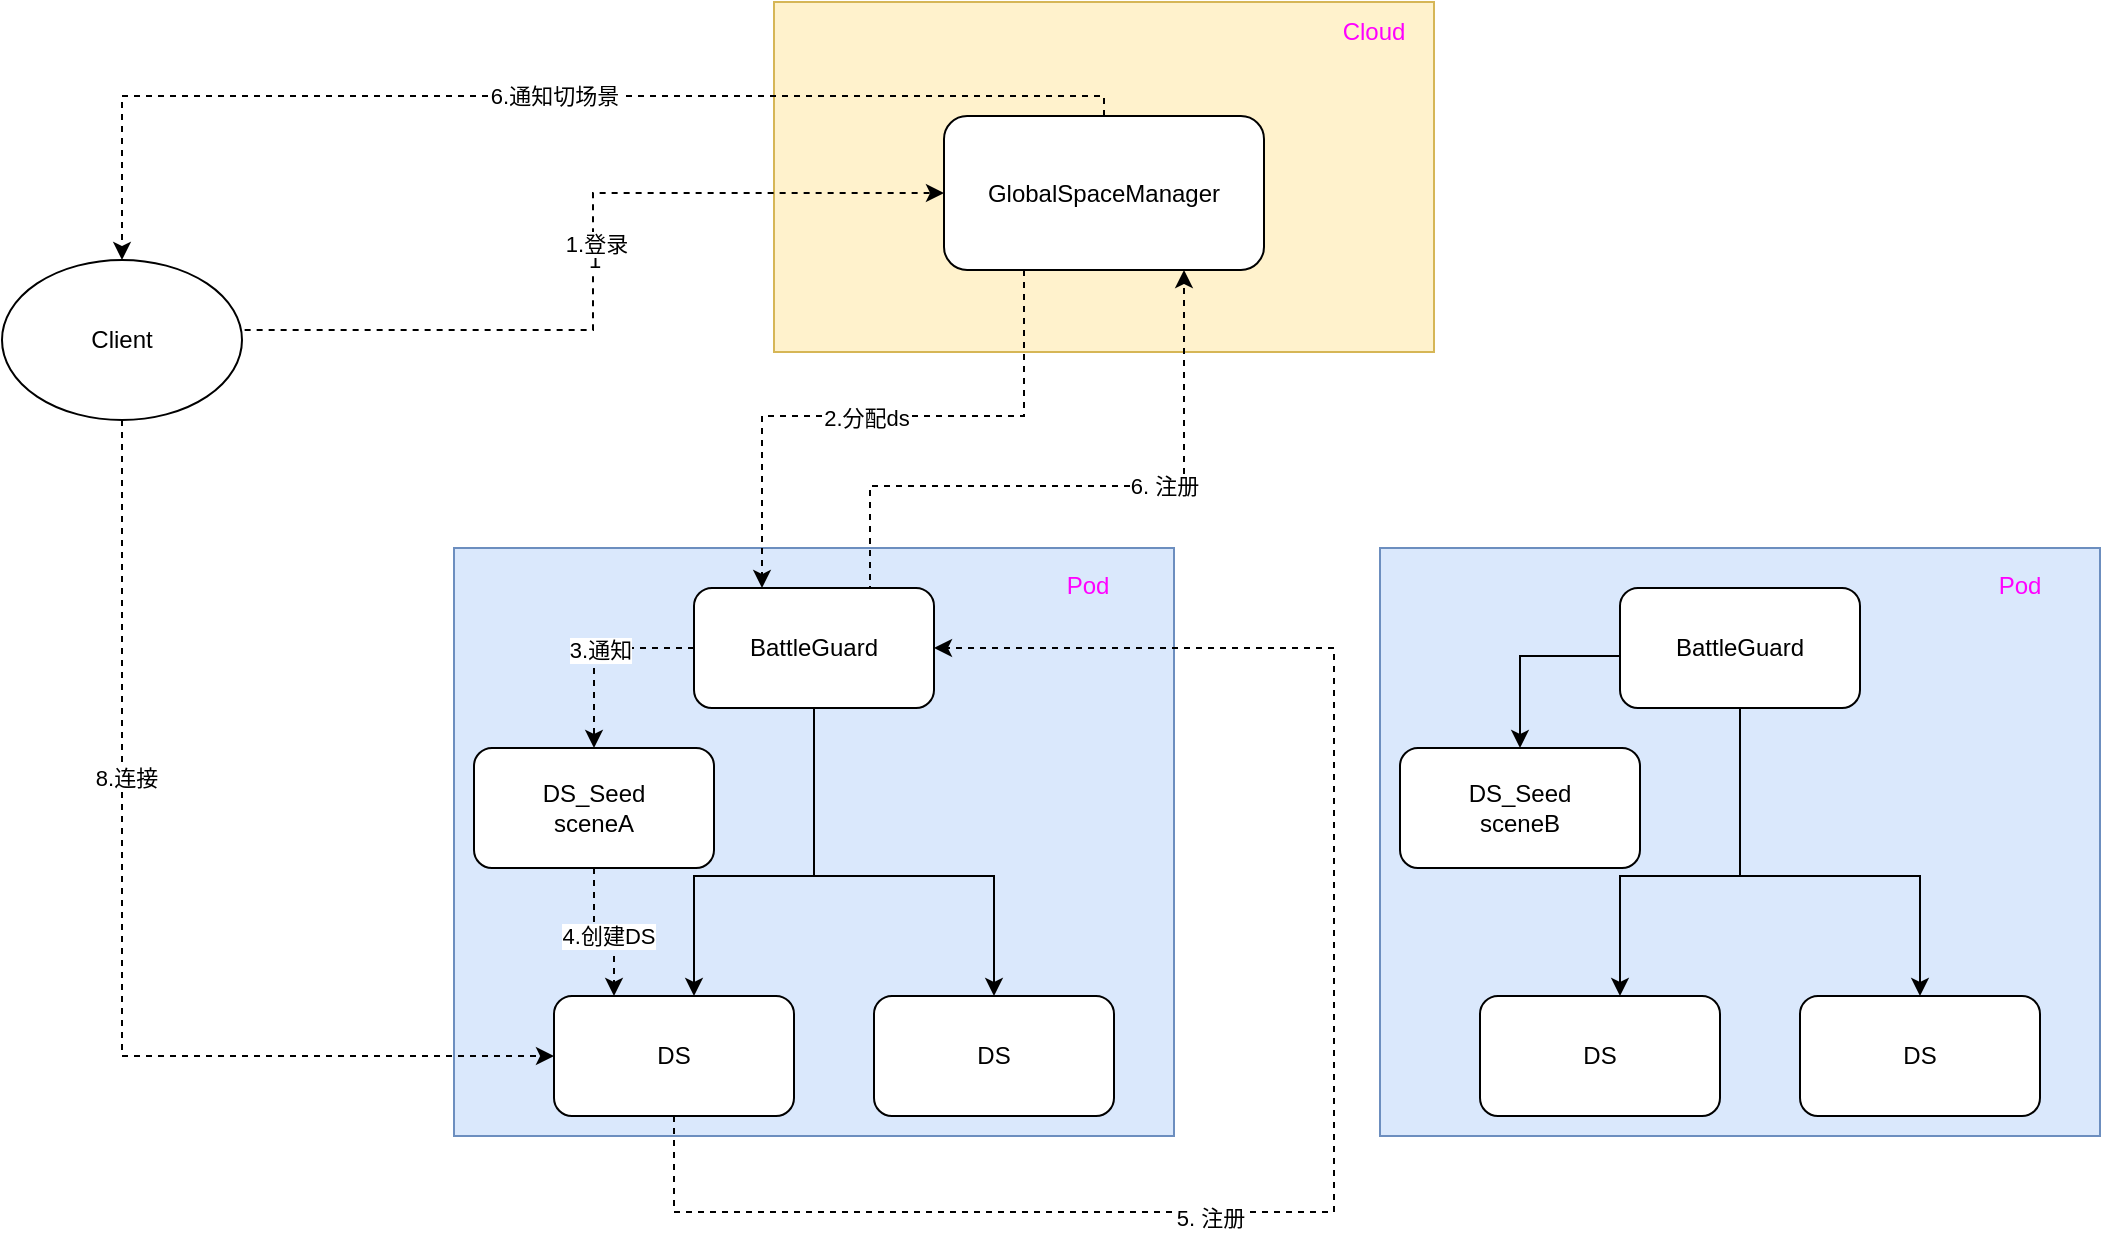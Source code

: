 <mxfile version="24.7.17">
  <diagram name="第 1 页" id="R6OtPHjs4i7weJ-paRmS">
    <mxGraphModel dx="1434" dy="844" grid="0" gridSize="10" guides="1" tooltips="0" connect="1" arrows="1" fold="1" page="0" pageScale="1" pageWidth="827" pageHeight="1169" math="0" shadow="0">
      <root>
        <mxCell id="0" />
        <mxCell id="1" parent="0" />
        <mxCell id="4oE0jzgOYahv-gc3Ou6W-43" value="" style="rounded=0;whiteSpace=wrap;html=1;fillColor=#fff2cc;strokeColor=#d6b656;" parent="1" vertex="1">
          <mxGeometry x="640" y="383" width="330" height="175" as="geometry" />
        </mxCell>
        <mxCell id="4oE0jzgOYahv-gc3Ou6W-34" value="" style="rounded=0;whiteSpace=wrap;html=1;fillColor=#dae8fc;strokeColor=#6c8ebf;" parent="1" vertex="1">
          <mxGeometry x="480" y="656" width="360" height="294" as="geometry" />
        </mxCell>
        <mxCell id="4oE0jzgOYahv-gc3Ou6W-11" value="1" style="edgeStyle=orthogonalEdgeStyle;rounded=0;orthogonalLoop=1;jettySize=auto;html=1;exitX=1.011;exitY=0.438;exitDx=0;exitDy=0;exitPerimeter=0;dashed=1;" parent="1" source="4oE0jzgOYahv-gc3Ou6W-26" target="4oE0jzgOYahv-gc3Ou6W-2" edge="1">
          <mxGeometry relative="1" as="geometry">
            <mxPoint x="530" y="540" as="sourcePoint" />
          </mxGeometry>
        </mxCell>
        <mxCell id="4oE0jzgOYahv-gc3Ou6W-12" value="1.登录" style="edgeLabel;html=1;align=center;verticalAlign=middle;resizable=0;points=[];" parent="4oE0jzgOYahv-gc3Ou6W-11" vertex="1" connectable="0">
          <mxGeometry x="0.039" y="-1" relative="1" as="geometry">
            <mxPoint as="offset" />
          </mxGeometry>
        </mxCell>
        <mxCell id="4oE0jzgOYahv-gc3Ou6W-23" style="edgeStyle=orthogonalEdgeStyle;rounded=0;orthogonalLoop=1;jettySize=auto;html=1;entryX=0;entryY=0.5;entryDx=0;entryDy=0;exitX=0.5;exitY=1;exitDx=0;exitDy=0;dashed=1;" parent="1" source="4oE0jzgOYahv-gc3Ou6W-26" target="4oE0jzgOYahv-gc3Ou6W-4" edge="1">
          <mxGeometry relative="1" as="geometry">
            <mxPoint x="460.0" y="570" as="sourcePoint" />
            <Array as="points">
              <mxPoint x="314" y="910" />
            </Array>
          </mxGeometry>
        </mxCell>
        <mxCell id="4oE0jzgOYahv-gc3Ou6W-25" value="8.连接" style="edgeLabel;html=1;align=center;verticalAlign=middle;resizable=0;points=[];" parent="4oE0jzgOYahv-gc3Ou6W-23" vertex="1" connectable="0">
          <mxGeometry x="-0.329" y="2" relative="1" as="geometry">
            <mxPoint as="offset" />
          </mxGeometry>
        </mxCell>
        <mxCell id="4oE0jzgOYahv-gc3Ou6W-7" style="edgeStyle=orthogonalEdgeStyle;rounded=0;orthogonalLoop=1;jettySize=auto;html=1;dashed=1;exitX=0.25;exitY=1;exitDx=0;exitDy=0;" parent="1" source="4oE0jzgOYahv-gc3Ou6W-2" target="4oE0jzgOYahv-gc3Ou6W-6" edge="1">
          <mxGeometry relative="1" as="geometry">
            <Array as="points">
              <mxPoint x="765" y="590" />
              <mxPoint x="634" y="590" />
            </Array>
          </mxGeometry>
        </mxCell>
        <mxCell id="4oE0jzgOYahv-gc3Ou6W-13" value="2.分配ds" style="edgeLabel;html=1;align=center;verticalAlign=middle;resizable=0;points=[];" parent="4oE0jzgOYahv-gc3Ou6W-7" vertex="1" connectable="0">
          <mxGeometry x="0.051" y="1" relative="1" as="geometry">
            <mxPoint as="offset" />
          </mxGeometry>
        </mxCell>
        <mxCell id="4oE0jzgOYahv-gc3Ou6W-19" style="edgeStyle=orthogonalEdgeStyle;rounded=0;orthogonalLoop=1;jettySize=auto;html=1;entryX=0.5;entryY=0;entryDx=0;entryDy=0;dashed=1;exitX=0.5;exitY=0;exitDx=0;exitDy=0;" parent="1" source="4oE0jzgOYahv-gc3Ou6W-2" target="4oE0jzgOYahv-gc3Ou6W-26" edge="1">
          <mxGeometry relative="1" as="geometry">
            <mxPoint x="460" y="500" as="targetPoint" />
            <Array as="points">
              <mxPoint x="800" y="430" />
              <mxPoint x="414" y="430" />
            </Array>
          </mxGeometry>
        </mxCell>
        <mxCell id="4oE0jzgOYahv-gc3Ou6W-22" value="6.通知切场景" style="edgeLabel;html=1;align=center;verticalAlign=middle;resizable=0;points=[];" parent="4oE0jzgOYahv-gc3Ou6W-19" vertex="1" connectable="0">
          <mxGeometry x="-0.022" relative="1" as="geometry">
            <mxPoint as="offset" />
          </mxGeometry>
        </mxCell>
        <mxCell id="4oE0jzgOYahv-gc3Ou6W-2" value="GlobalSpaceManager" style="rounded=1;whiteSpace=wrap;html=1;" parent="1" vertex="1">
          <mxGeometry x="725" y="440" width="160" height="77" as="geometry" />
        </mxCell>
        <mxCell id="4oE0jzgOYahv-gc3Ou6W-9" style="edgeStyle=orthogonalEdgeStyle;rounded=0;orthogonalLoop=1;jettySize=auto;html=1;dashed=1;entryX=0.25;entryY=0;entryDx=0;entryDy=0;" parent="1" source="4oE0jzgOYahv-gc3Ou6W-3" target="4oE0jzgOYahv-gc3Ou6W-4" edge="1">
          <mxGeometry relative="1" as="geometry">
            <Array as="points" />
          </mxGeometry>
        </mxCell>
        <mxCell id="4oE0jzgOYahv-gc3Ou6W-15" value="4.创建DS" style="edgeLabel;html=1;align=center;verticalAlign=middle;resizable=0;points=[];" parent="4oE0jzgOYahv-gc3Ou6W-9" vertex="1" connectable="0">
          <mxGeometry x="0.042" y="-2" relative="1" as="geometry">
            <mxPoint as="offset" />
          </mxGeometry>
        </mxCell>
        <mxCell id="4oE0jzgOYahv-gc3Ou6W-3" value="DS_Seed&lt;br&gt;sceneA" style="rounded=1;whiteSpace=wrap;html=1;" parent="1" vertex="1">
          <mxGeometry x="490" y="756" width="120" height="60" as="geometry" />
        </mxCell>
        <mxCell id="4oE0jzgOYahv-gc3Ou6W-17" style="edgeStyle=orthogonalEdgeStyle;rounded=0;orthogonalLoop=1;jettySize=auto;html=1;dashed=1;exitX=0.5;exitY=1;exitDx=0;exitDy=0;entryX=1;entryY=0.5;entryDx=0;entryDy=0;" parent="1" source="4oE0jzgOYahv-gc3Ou6W-4" target="4oE0jzgOYahv-gc3Ou6W-6" edge="1">
          <mxGeometry relative="1" as="geometry">
            <Array as="points">
              <mxPoint x="590" y="988" />
              <mxPoint x="920" y="988" />
              <mxPoint x="920" y="706" />
            </Array>
          </mxGeometry>
        </mxCell>
        <mxCell id="GztpzwyUtiFWnYNijwIe-10" value="5. 注册" style="edgeLabel;html=1;align=center;verticalAlign=middle;resizable=0;points=[];" vertex="1" connectable="0" parent="4oE0jzgOYahv-gc3Ou6W-17">
          <mxGeometry x="-0.265" y="-3" relative="1" as="geometry">
            <mxPoint as="offset" />
          </mxGeometry>
        </mxCell>
        <mxCell id="4oE0jzgOYahv-gc3Ou6W-4" value="DS" style="rounded=1;whiteSpace=wrap;html=1;" parent="1" vertex="1">
          <mxGeometry x="530" y="880" width="120" height="60" as="geometry" />
        </mxCell>
        <mxCell id="4oE0jzgOYahv-gc3Ou6W-8" style="edgeStyle=orthogonalEdgeStyle;rounded=0;orthogonalLoop=1;jettySize=auto;html=1;entryX=0.5;entryY=0;entryDx=0;entryDy=0;exitX=0;exitY=0.5;exitDx=0;exitDy=0;dashed=1;" parent="1" source="4oE0jzgOYahv-gc3Ou6W-6" target="4oE0jzgOYahv-gc3Ou6W-3" edge="1">
          <mxGeometry relative="1" as="geometry" />
        </mxCell>
        <mxCell id="4oE0jzgOYahv-gc3Ou6W-14" value="3.通知" style="edgeLabel;html=1;align=center;verticalAlign=middle;resizable=0;points=[];" parent="4oE0jzgOYahv-gc3Ou6W-8" vertex="1" connectable="0">
          <mxGeometry x="0.008" y="3" relative="1" as="geometry">
            <mxPoint as="offset" />
          </mxGeometry>
        </mxCell>
        <mxCell id="4oE0jzgOYahv-gc3Ou6W-45" style="edgeStyle=orthogonalEdgeStyle;rounded=0;orthogonalLoop=1;jettySize=auto;html=1;" parent="1" source="4oE0jzgOYahv-gc3Ou6W-6" edge="1">
          <mxGeometry relative="1" as="geometry">
            <mxPoint x="600" y="880" as="targetPoint" />
            <Array as="points">
              <mxPoint x="660" y="820" />
              <mxPoint x="600" y="820" />
            </Array>
          </mxGeometry>
        </mxCell>
        <mxCell id="4oE0jzgOYahv-gc3Ou6W-46" style="edgeStyle=orthogonalEdgeStyle;rounded=0;orthogonalLoop=1;jettySize=auto;html=1;entryX=0.5;entryY=0;entryDx=0;entryDy=0;" parent="1" source="4oE0jzgOYahv-gc3Ou6W-6" target="4oE0jzgOYahv-gc3Ou6W-28" edge="1">
          <mxGeometry relative="1" as="geometry">
            <Array as="points">
              <mxPoint x="660" y="820" />
              <mxPoint x="750" y="820" />
            </Array>
          </mxGeometry>
        </mxCell>
        <mxCell id="GztpzwyUtiFWnYNijwIe-11" style="edgeStyle=orthogonalEdgeStyle;rounded=0;orthogonalLoop=1;jettySize=auto;html=1;entryX=0.75;entryY=1;entryDx=0;entryDy=0;exitX=0.75;exitY=0;exitDx=0;exitDy=0;dashed=1;" edge="1" parent="1" source="4oE0jzgOYahv-gc3Ou6W-6" target="4oE0jzgOYahv-gc3Ou6W-2">
          <mxGeometry relative="1" as="geometry">
            <Array as="points">
              <mxPoint x="688" y="676" />
              <mxPoint x="688" y="625" />
              <mxPoint x="845" y="625" />
            </Array>
          </mxGeometry>
        </mxCell>
        <mxCell id="GztpzwyUtiFWnYNijwIe-14" value="6. 注册" style="edgeLabel;html=1;align=center;verticalAlign=middle;resizable=0;points=[];" vertex="1" connectable="0" parent="GztpzwyUtiFWnYNijwIe-11">
          <mxGeometry x="0.258" relative="1" as="geometry">
            <mxPoint as="offset" />
          </mxGeometry>
        </mxCell>
        <mxCell id="4oE0jzgOYahv-gc3Ou6W-6" value="BattleGuard" style="rounded=1;whiteSpace=wrap;html=1;" parent="1" vertex="1">
          <mxGeometry x="600" y="676" width="120" height="60" as="geometry" />
        </mxCell>
        <mxCell id="4oE0jzgOYahv-gc3Ou6W-26" value="Client" style="ellipse;whiteSpace=wrap;html=1;" parent="1" vertex="1">
          <mxGeometry x="254" y="512" width="120" height="80" as="geometry" />
        </mxCell>
        <mxCell id="4oE0jzgOYahv-gc3Ou6W-28" value="DS" style="rounded=1;whiteSpace=wrap;html=1;" parent="1" vertex="1">
          <mxGeometry x="690" y="880" width="120" height="60" as="geometry" />
        </mxCell>
        <mxCell id="4oE0jzgOYahv-gc3Ou6W-49" value="Cloud" style="text;html=1;strokeColor=none;fillColor=none;align=center;verticalAlign=middle;whiteSpace=wrap;rounded=0;fontColor=#FF00FF;" parent="1" vertex="1">
          <mxGeometry x="910" y="383" width="60" height="30" as="geometry" />
        </mxCell>
        <mxCell id="4oE0jzgOYahv-gc3Ou6W-50" value="Pod" style="text;html=1;strokeColor=none;fillColor=none;align=center;verticalAlign=middle;whiteSpace=wrap;rounded=0;fontColor=#FF00FF;" parent="1" vertex="1">
          <mxGeometry x="767" y="660" width="60" height="30" as="geometry" />
        </mxCell>
        <mxCell id="GztpzwyUtiFWnYNijwIe-1" value="" style="rounded=0;whiteSpace=wrap;html=1;fillColor=#dae8fc;strokeColor=#6c8ebf;" vertex="1" parent="1">
          <mxGeometry x="943" y="656" width="360" height="294" as="geometry" />
        </mxCell>
        <mxCell id="GztpzwyUtiFWnYNijwIe-2" value="DS_Seed&lt;br&gt;sceneB" style="rounded=1;whiteSpace=wrap;html=1;" vertex="1" parent="1">
          <mxGeometry x="953" y="756" width="120" height="60" as="geometry" />
        </mxCell>
        <mxCell id="GztpzwyUtiFWnYNijwIe-3" value="DS" style="rounded=1;whiteSpace=wrap;html=1;" vertex="1" parent="1">
          <mxGeometry x="993" y="880" width="120" height="60" as="geometry" />
        </mxCell>
        <mxCell id="GztpzwyUtiFWnYNijwIe-4" style="edgeStyle=orthogonalEdgeStyle;rounded=0;orthogonalLoop=1;jettySize=auto;html=1;" edge="1" parent="1" source="GztpzwyUtiFWnYNijwIe-6">
          <mxGeometry relative="1" as="geometry">
            <mxPoint x="1063" y="880" as="targetPoint" />
            <Array as="points">
              <mxPoint x="1123" y="820" />
              <mxPoint x="1063" y="820" />
            </Array>
          </mxGeometry>
        </mxCell>
        <mxCell id="GztpzwyUtiFWnYNijwIe-5" style="edgeStyle=orthogonalEdgeStyle;rounded=0;orthogonalLoop=1;jettySize=auto;html=1;entryX=0.5;entryY=0;entryDx=0;entryDy=0;" edge="1" parent="1" source="GztpzwyUtiFWnYNijwIe-6" target="GztpzwyUtiFWnYNijwIe-7">
          <mxGeometry relative="1" as="geometry">
            <Array as="points">
              <mxPoint x="1123" y="820" />
              <mxPoint x="1213" y="820" />
            </Array>
          </mxGeometry>
        </mxCell>
        <mxCell id="GztpzwyUtiFWnYNijwIe-9" style="edgeStyle=orthogonalEdgeStyle;rounded=0;orthogonalLoop=1;jettySize=auto;html=1;entryX=0.5;entryY=0;entryDx=0;entryDy=0;" edge="1" parent="1" source="GztpzwyUtiFWnYNijwIe-6" target="GztpzwyUtiFWnYNijwIe-2">
          <mxGeometry relative="1" as="geometry">
            <Array as="points">
              <mxPoint x="1013" y="710" />
            </Array>
          </mxGeometry>
        </mxCell>
        <mxCell id="GztpzwyUtiFWnYNijwIe-6" value="BattleGuard" style="rounded=1;whiteSpace=wrap;html=1;" vertex="1" parent="1">
          <mxGeometry x="1063" y="676" width="120" height="60" as="geometry" />
        </mxCell>
        <mxCell id="GztpzwyUtiFWnYNijwIe-7" value="DS" style="rounded=1;whiteSpace=wrap;html=1;" vertex="1" parent="1">
          <mxGeometry x="1153" y="880" width="120" height="60" as="geometry" />
        </mxCell>
        <mxCell id="GztpzwyUtiFWnYNijwIe-8" value="Pod" style="text;html=1;strokeColor=none;fillColor=none;align=center;verticalAlign=middle;whiteSpace=wrap;rounded=0;fontColor=#FF00FF;" vertex="1" parent="1">
          <mxGeometry x="1233" y="660" width="60" height="30" as="geometry" />
        </mxCell>
      </root>
    </mxGraphModel>
  </diagram>
</mxfile>
